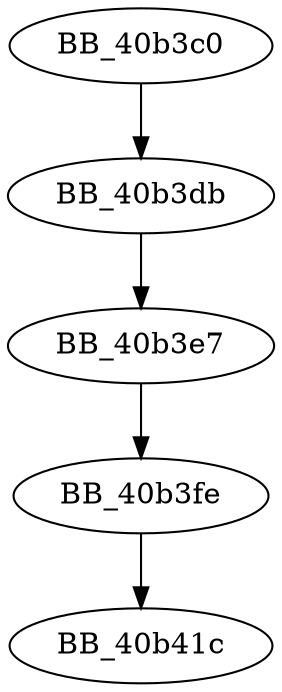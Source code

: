 DiGraph sub_40B3C0{
BB_40b3c0->BB_40b3db
BB_40b3db->BB_40b3e7
BB_40b3e7->BB_40b3fe
BB_40b3fe->BB_40b41c
}

